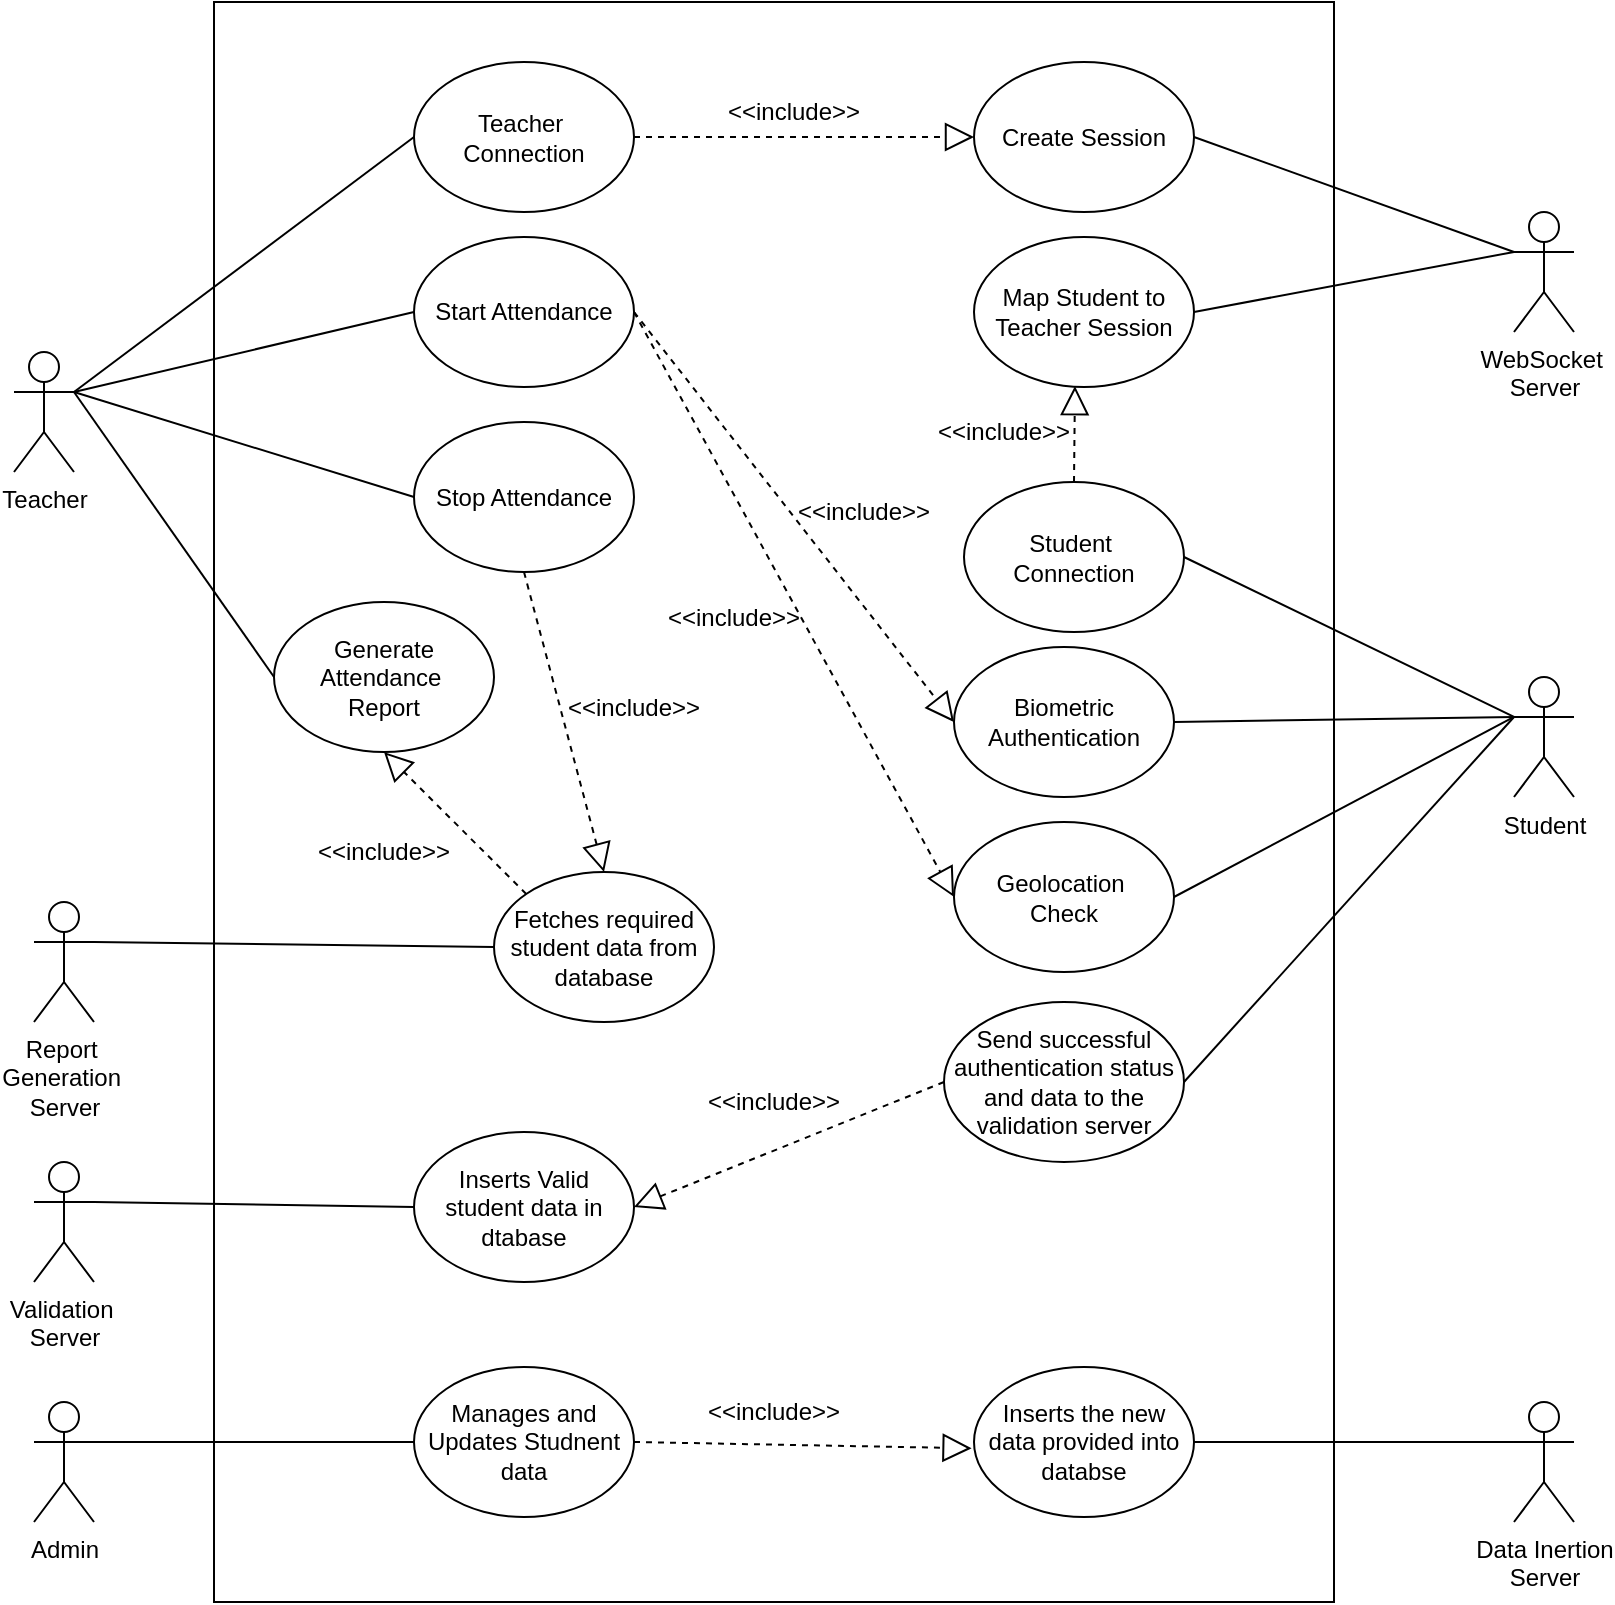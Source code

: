 <mxfile version="24.7.8">
  <diagram name="Page-1" id="vR_EJsEUsXFRfIs9Qibx">
    <mxGraphModel dx="955" dy="572" grid="1" gridSize="10" guides="1" tooltips="1" connect="1" arrows="1" fold="1" page="1" pageScale="1" pageWidth="850" pageHeight="1100" math="0" shadow="0">
      <root>
        <mxCell id="0" />
        <mxCell id="1" parent="0" />
        <mxCell id="_sD9L1d-fXAz2cn8ZB5m-3" value="" style="rounded=0;whiteSpace=wrap;html=1;" vertex="1" parent="1">
          <mxGeometry x="130" y="70" width="560" height="800" as="geometry" />
        </mxCell>
        <mxCell id="_sD9L1d-fXAz2cn8ZB5m-4" value="Teacher" style="shape=umlActor;verticalLabelPosition=bottom;verticalAlign=top;html=1;outlineConnect=0;" vertex="1" parent="1">
          <mxGeometry x="30" y="245" width="30" height="60" as="geometry" />
        </mxCell>
        <mxCell id="_sD9L1d-fXAz2cn8ZB5m-5" value="Student" style="shape=umlActor;verticalLabelPosition=bottom;verticalAlign=top;html=1;outlineConnect=0;" vertex="1" parent="1">
          <mxGeometry x="780" y="407.5" width="30" height="60" as="geometry" />
        </mxCell>
        <mxCell id="_sD9L1d-fXAz2cn8ZB5m-6" value="Report&amp;nbsp;&lt;div&gt;Generation&amp;nbsp;&lt;div&gt;Server&lt;/div&gt;&lt;/div&gt;" style="shape=umlActor;verticalLabelPosition=bottom;verticalAlign=top;html=1;outlineConnect=0;" vertex="1" parent="1">
          <mxGeometry x="40" y="520" width="30" height="60" as="geometry" />
        </mxCell>
        <mxCell id="_sD9L1d-fXAz2cn8ZB5m-7" value="Validation&amp;nbsp;&lt;div&gt;Server&lt;/div&gt;" style="shape=umlActor;verticalLabelPosition=bottom;verticalAlign=top;html=1;outlineConnect=0;" vertex="1" parent="1">
          <mxGeometry x="40" y="650" width="30" height="60" as="geometry" />
        </mxCell>
        <mxCell id="_sD9L1d-fXAz2cn8ZB5m-8" value="WebSocket&amp;nbsp;&lt;div&gt;Server&lt;/div&gt;" style="shape=umlActor;verticalLabelPosition=bottom;verticalAlign=top;html=1;outlineConnect=0;" vertex="1" parent="1">
          <mxGeometry x="780" y="175" width="30" height="60" as="geometry" />
        </mxCell>
        <mxCell id="_sD9L1d-fXAz2cn8ZB5m-11" value="Data Inertion&lt;div&gt;Server&lt;/div&gt;" style="shape=umlActor;verticalLabelPosition=bottom;verticalAlign=top;html=1;outlineConnect=0;" vertex="1" parent="1">
          <mxGeometry x="780" y="770" width="30" height="60" as="geometry" />
        </mxCell>
        <mxCell id="_sD9L1d-fXAz2cn8ZB5m-14" value="Teacher&amp;nbsp;&lt;div&gt;Connection&lt;/div&gt;" style="ellipse;whiteSpace=wrap;html=1;" vertex="1" parent="1">
          <mxGeometry x="230" y="100" width="110" height="75" as="geometry" />
        </mxCell>
        <mxCell id="_sD9L1d-fXAz2cn8ZB5m-15" value="Generate Attendance&amp;nbsp;&lt;div&gt;Report&lt;/div&gt;" style="ellipse;whiteSpace=wrap;html=1;" vertex="1" parent="1">
          <mxGeometry x="160" y="370" width="110" height="75" as="geometry" />
        </mxCell>
        <mxCell id="_sD9L1d-fXAz2cn8ZB5m-16" value="Create Session" style="ellipse;whiteSpace=wrap;html=1;" vertex="1" parent="1">
          <mxGeometry x="510" y="100" width="110" height="75" as="geometry" />
        </mxCell>
        <mxCell id="_sD9L1d-fXAz2cn8ZB5m-17" value="Start Attendance" style="ellipse;whiteSpace=wrap;html=1;" vertex="1" parent="1">
          <mxGeometry x="230" y="187.5" width="110" height="75" as="geometry" />
        </mxCell>
        <mxCell id="_sD9L1d-fXAz2cn8ZB5m-18" value="Stop Attendance" style="ellipse;whiteSpace=wrap;html=1;" vertex="1" parent="1">
          <mxGeometry x="230" y="280" width="110" height="75" as="geometry" />
        </mxCell>
        <mxCell id="_sD9L1d-fXAz2cn8ZB5m-22" value="Geolocation&amp;nbsp;&lt;div&gt;Check&lt;/div&gt;" style="ellipse;whiteSpace=wrap;html=1;" vertex="1" parent="1">
          <mxGeometry x="500" y="480" width="110" height="75" as="geometry" />
        </mxCell>
        <mxCell id="_sD9L1d-fXAz2cn8ZB5m-23" value="Biometric Authentication" style="ellipse;whiteSpace=wrap;html=1;" vertex="1" parent="1">
          <mxGeometry x="500" y="392.5" width="110" height="75" as="geometry" />
        </mxCell>
        <mxCell id="_sD9L1d-fXAz2cn8ZB5m-24" value="Student&amp;nbsp;&lt;div&gt;Connection&lt;/div&gt;" style="ellipse;whiteSpace=wrap;html=1;" vertex="1" parent="1">
          <mxGeometry x="505" y="310" width="110" height="75" as="geometry" />
        </mxCell>
        <mxCell id="_sD9L1d-fXAz2cn8ZB5m-25" value="Map Student to Teacher Session" style="ellipse;whiteSpace=wrap;html=1;" vertex="1" parent="1">
          <mxGeometry x="510" y="187.5" width="110" height="75" as="geometry" />
        </mxCell>
        <mxCell id="_sD9L1d-fXAz2cn8ZB5m-26" value="Fetches required student data from&lt;div&gt;database&lt;/div&gt;" style="ellipse;whiteSpace=wrap;html=1;" vertex="1" parent="1">
          <mxGeometry x="270" y="505" width="110" height="75" as="geometry" />
        </mxCell>
        <mxCell id="_sD9L1d-fXAz2cn8ZB5m-27" value="Inserts Valid&lt;div&gt;student data in dtabase&lt;/div&gt;" style="ellipse;whiteSpace=wrap;html=1;" vertex="1" parent="1">
          <mxGeometry x="230" y="635" width="110" height="75" as="geometry" />
        </mxCell>
        <mxCell id="_sD9L1d-fXAz2cn8ZB5m-28" value="Manages and Updates Studnent data" style="ellipse;whiteSpace=wrap;html=1;" vertex="1" parent="1">
          <mxGeometry x="230" y="752.5" width="110" height="75" as="geometry" />
        </mxCell>
        <mxCell id="_sD9L1d-fXAz2cn8ZB5m-34" value="" style="endArrow=none;html=1;rounded=0;exitX=1;exitY=0.333;exitDx=0;exitDy=0;exitPerimeter=0;entryX=0;entryY=0.5;entryDx=0;entryDy=0;" edge="1" parent="1" source="_sD9L1d-fXAz2cn8ZB5m-4" target="_sD9L1d-fXAz2cn8ZB5m-14">
          <mxGeometry width="50" height="50" relative="1" as="geometry">
            <mxPoint x="410" y="450" as="sourcePoint" />
            <mxPoint x="460" y="400" as="targetPoint" />
          </mxGeometry>
        </mxCell>
        <mxCell id="_sD9L1d-fXAz2cn8ZB5m-35" value="" style="endArrow=none;html=1;rounded=0;entryX=0;entryY=0.5;entryDx=0;entryDy=0;exitX=1;exitY=0.333;exitDx=0;exitDy=0;exitPerimeter=0;" edge="1" parent="1" source="_sD9L1d-fXAz2cn8ZB5m-4" target="_sD9L1d-fXAz2cn8ZB5m-17">
          <mxGeometry width="50" height="50" relative="1" as="geometry">
            <mxPoint x="110" y="400" as="sourcePoint" />
            <mxPoint x="460" y="400" as="targetPoint" />
          </mxGeometry>
        </mxCell>
        <mxCell id="_sD9L1d-fXAz2cn8ZB5m-36" value="" style="endArrow=none;html=1;rounded=0;exitX=1;exitY=0.333;exitDx=0;exitDy=0;exitPerimeter=0;entryX=0;entryY=0.5;entryDx=0;entryDy=0;" edge="1" parent="1" source="_sD9L1d-fXAz2cn8ZB5m-4" target="_sD9L1d-fXAz2cn8ZB5m-18">
          <mxGeometry width="50" height="50" relative="1" as="geometry">
            <mxPoint x="410" y="450" as="sourcePoint" />
            <mxPoint x="460" y="400" as="targetPoint" />
          </mxGeometry>
        </mxCell>
        <mxCell id="_sD9L1d-fXAz2cn8ZB5m-37" value="" style="endArrow=none;html=1;rounded=0;exitX=1;exitY=0.333;exitDx=0;exitDy=0;exitPerimeter=0;entryX=0;entryY=0.5;entryDx=0;entryDy=0;" edge="1" parent="1" source="_sD9L1d-fXAz2cn8ZB5m-4" target="_sD9L1d-fXAz2cn8ZB5m-15">
          <mxGeometry width="50" height="50" relative="1" as="geometry">
            <mxPoint x="410" y="450" as="sourcePoint" />
            <mxPoint x="460" y="400" as="targetPoint" />
          </mxGeometry>
        </mxCell>
        <mxCell id="_sD9L1d-fXAz2cn8ZB5m-41" value="" style="endArrow=none;html=1;rounded=0;entryX=0;entryY=0.333;entryDx=0;entryDy=0;entryPerimeter=0;exitX=1;exitY=0.5;exitDx=0;exitDy=0;" edge="1" parent="1" source="_sD9L1d-fXAz2cn8ZB5m-16" target="_sD9L1d-fXAz2cn8ZB5m-8">
          <mxGeometry width="50" height="50" relative="1" as="geometry">
            <mxPoint x="500" y="460" as="sourcePoint" />
            <mxPoint x="550" y="410" as="targetPoint" />
          </mxGeometry>
        </mxCell>
        <mxCell id="_sD9L1d-fXAz2cn8ZB5m-46" value="&amp;lt;&amp;lt;include&amp;gt;&amp;gt;" style="text;html=1;align=center;verticalAlign=middle;whiteSpace=wrap;rounded=0;" vertex="1" parent="1">
          <mxGeometry x="390" y="110" width="60" height="30" as="geometry" />
        </mxCell>
        <mxCell id="_sD9L1d-fXAz2cn8ZB5m-47" value="" style="endArrow=block;dashed=1;endFill=0;endSize=12;html=1;rounded=0;exitX=0.5;exitY=0;exitDx=0;exitDy=0;entryX=0.459;entryY=0.994;entryDx=0;entryDy=0;entryPerimeter=0;" edge="1" parent="1" source="_sD9L1d-fXAz2cn8ZB5m-24" target="_sD9L1d-fXAz2cn8ZB5m-25">
          <mxGeometry width="160" relative="1" as="geometry">
            <mxPoint x="420" y="470" as="sourcePoint" />
            <mxPoint x="580" y="470" as="targetPoint" />
          </mxGeometry>
        </mxCell>
        <mxCell id="_sD9L1d-fXAz2cn8ZB5m-48" value="" style="endArrow=block;dashed=1;endFill=0;endSize=12;html=1;rounded=0;exitX=1;exitY=0.5;exitDx=0;exitDy=0;entryX=0;entryY=0.5;entryDx=0;entryDy=0;" edge="1" parent="1" source="_sD9L1d-fXAz2cn8ZB5m-17" target="_sD9L1d-fXAz2cn8ZB5m-23">
          <mxGeometry width="160" relative="1" as="geometry">
            <mxPoint x="500" y="390" as="sourcePoint" />
            <mxPoint x="400" y="390" as="targetPoint" />
          </mxGeometry>
        </mxCell>
        <mxCell id="_sD9L1d-fXAz2cn8ZB5m-49" value="" style="endArrow=block;dashed=1;endFill=0;endSize=12;html=1;rounded=0;exitX=1;exitY=0.5;exitDx=0;exitDy=0;entryX=0;entryY=0.5;entryDx=0;entryDy=0;" edge="1" parent="1" source="_sD9L1d-fXAz2cn8ZB5m-17" target="_sD9L1d-fXAz2cn8ZB5m-22">
          <mxGeometry width="160" relative="1" as="geometry">
            <mxPoint x="620" y="308" as="sourcePoint" />
            <mxPoint x="520" y="308" as="targetPoint" />
          </mxGeometry>
        </mxCell>
        <mxCell id="_sD9L1d-fXAz2cn8ZB5m-50" value="&amp;lt;&amp;lt;include&amp;gt;&amp;gt;" style="text;html=1;align=center;verticalAlign=middle;whiteSpace=wrap;rounded=0;" vertex="1" parent="1">
          <mxGeometry x="425" y="310" width="60" height="30" as="geometry" />
        </mxCell>
        <mxCell id="_sD9L1d-fXAz2cn8ZB5m-51" value="&amp;lt;&amp;lt;include&amp;gt;&amp;gt;" style="text;html=1;align=center;verticalAlign=middle;whiteSpace=wrap;rounded=0;" vertex="1" parent="1">
          <mxGeometry x="360" y="362.5" width="60" height="30" as="geometry" />
        </mxCell>
        <mxCell id="_sD9L1d-fXAz2cn8ZB5m-52" value="" style="endArrow=none;html=1;rounded=0;entryX=0;entryY=0.333;entryDx=0;entryDy=0;entryPerimeter=0;exitX=1;exitY=0.5;exitDx=0;exitDy=0;" edge="1" parent="1" source="_sD9L1d-fXAz2cn8ZB5m-24" target="_sD9L1d-fXAz2cn8ZB5m-5">
          <mxGeometry width="50" height="50" relative="1" as="geometry">
            <mxPoint x="400" y="460" as="sourcePoint" />
            <mxPoint x="450" y="410" as="targetPoint" />
          </mxGeometry>
        </mxCell>
        <mxCell id="_sD9L1d-fXAz2cn8ZB5m-53" value="" style="endArrow=none;html=1;rounded=0;exitX=1;exitY=0.5;exitDx=0;exitDy=0;entryX=0;entryY=0.333;entryDx=0;entryDy=0;entryPerimeter=0;" edge="1" parent="1" source="_sD9L1d-fXAz2cn8ZB5m-23" target="_sD9L1d-fXAz2cn8ZB5m-5">
          <mxGeometry width="50" height="50" relative="1" as="geometry">
            <mxPoint x="620" y="368" as="sourcePoint" />
            <mxPoint x="820" y="450" as="targetPoint" />
          </mxGeometry>
        </mxCell>
        <mxCell id="_sD9L1d-fXAz2cn8ZB5m-54" value="" style="endArrow=none;html=1;rounded=0;entryX=0;entryY=0.333;entryDx=0;entryDy=0;entryPerimeter=0;exitX=1;exitY=0.5;exitDx=0;exitDy=0;" edge="1" parent="1" source="_sD9L1d-fXAz2cn8ZB5m-22" target="_sD9L1d-fXAz2cn8ZB5m-5">
          <mxGeometry width="50" height="50" relative="1" as="geometry">
            <mxPoint x="630" y="378" as="sourcePoint" />
            <mxPoint x="850" y="448" as="targetPoint" />
          </mxGeometry>
        </mxCell>
        <mxCell id="_sD9L1d-fXAz2cn8ZB5m-56" value="" style="endArrow=none;html=1;rounded=0;exitX=1;exitY=0.333;exitDx=0;exitDy=0;exitPerimeter=0;entryX=0;entryY=0.5;entryDx=0;entryDy=0;" edge="1" parent="1" source="_sD9L1d-fXAz2cn8ZB5m-7" target="_sD9L1d-fXAz2cn8ZB5m-27">
          <mxGeometry width="50" height="50" relative="1" as="geometry">
            <mxPoint x="450" y="600" as="sourcePoint" />
            <mxPoint x="500" y="550" as="targetPoint" />
          </mxGeometry>
        </mxCell>
        <mxCell id="_sD9L1d-fXAz2cn8ZB5m-60" value="" style="endArrow=none;html=1;rounded=0;exitX=0;exitY=0.5;exitDx=0;exitDy=0;entryX=1;entryY=0.333;entryDx=0;entryDy=0;entryPerimeter=0;" edge="1" parent="1" source="_sD9L1d-fXAz2cn8ZB5m-26" target="_sD9L1d-fXAz2cn8ZB5m-6">
          <mxGeometry width="50" height="50" relative="1" as="geometry">
            <mxPoint x="620" y="646" as="sourcePoint" />
            <mxPoint x="750" y="649" as="targetPoint" />
          </mxGeometry>
        </mxCell>
        <mxCell id="_sD9L1d-fXAz2cn8ZB5m-63" value="" style="endArrow=block;dashed=1;endFill=0;endSize=12;html=1;rounded=0;exitX=0;exitY=0;exitDx=0;exitDy=0;entryX=0.5;entryY=1;entryDx=0;entryDy=0;" edge="1" parent="1" source="_sD9L1d-fXAz2cn8ZB5m-26" target="_sD9L1d-fXAz2cn8ZB5m-15">
          <mxGeometry width="160" relative="1" as="geometry">
            <mxPoint x="370" y="353" as="sourcePoint" />
            <mxPoint x="510" y="548" as="targetPoint" />
          </mxGeometry>
        </mxCell>
        <mxCell id="_sD9L1d-fXAz2cn8ZB5m-64" value="&amp;lt;&amp;lt;include&amp;gt;&amp;gt;" style="text;html=1;align=center;verticalAlign=middle;whiteSpace=wrap;rounded=0;" vertex="1" parent="1">
          <mxGeometry x="185" y="480" width="60" height="30" as="geometry" />
        </mxCell>
        <mxCell id="_sD9L1d-fXAz2cn8ZB5m-66" value="Admin" style="shape=umlActor;verticalLabelPosition=bottom;verticalAlign=top;html=1;outlineConnect=0;" vertex="1" parent="1">
          <mxGeometry x="40" y="770" width="30" height="60" as="geometry" />
        </mxCell>
        <mxCell id="_sD9L1d-fXAz2cn8ZB5m-69" value="Inserts the new data provided into&lt;div&gt;databse&lt;/div&gt;" style="ellipse;whiteSpace=wrap;html=1;" vertex="1" parent="1">
          <mxGeometry x="510" y="752.5" width="110" height="75" as="geometry" />
        </mxCell>
        <mxCell id="_sD9L1d-fXAz2cn8ZB5m-70" value="" style="endArrow=block;dashed=1;endFill=0;endSize=12;html=1;rounded=0;exitX=1;exitY=0.5;exitDx=0;exitDy=0;entryX=-0.011;entryY=0.542;entryDx=0;entryDy=0;entryPerimeter=0;" edge="1" parent="1" source="_sD9L1d-fXAz2cn8ZB5m-28" target="_sD9L1d-fXAz2cn8ZB5m-69">
          <mxGeometry width="160" relative="1" as="geometry">
            <mxPoint x="610" y="298" as="sourcePoint" />
            <mxPoint x="510" y="298" as="targetPoint" />
          </mxGeometry>
        </mxCell>
        <mxCell id="_sD9L1d-fXAz2cn8ZB5m-71" value="" style="endArrow=none;html=1;rounded=0;exitX=1;exitY=0.333;exitDx=0;exitDy=0;exitPerimeter=0;entryX=0;entryY=0.5;entryDx=0;entryDy=0;" edge="1" parent="1" source="_sD9L1d-fXAz2cn8ZB5m-66" target="_sD9L1d-fXAz2cn8ZB5m-28">
          <mxGeometry width="50" height="50" relative="1" as="geometry">
            <mxPoint x="310" y="800" as="sourcePoint" />
            <mxPoint x="360" y="750" as="targetPoint" />
          </mxGeometry>
        </mxCell>
        <mxCell id="_sD9L1d-fXAz2cn8ZB5m-72" value="" style="endArrow=none;html=1;rounded=0;entryX=0;entryY=0.333;entryDx=0;entryDy=0;entryPerimeter=0;exitX=1;exitY=0.5;exitDx=0;exitDy=0;" edge="1" parent="1" source="_sD9L1d-fXAz2cn8ZB5m-69" target="_sD9L1d-fXAz2cn8ZB5m-11">
          <mxGeometry width="50" height="50" relative="1" as="geometry">
            <mxPoint x="520" y="800" as="sourcePoint" />
            <mxPoint x="570" y="750" as="targetPoint" />
          </mxGeometry>
        </mxCell>
        <mxCell id="_sD9L1d-fXAz2cn8ZB5m-74" value="" style="endArrow=block;dashed=1;endFill=0;endSize=12;html=1;rounded=0;exitX=1;exitY=0.5;exitDx=0;exitDy=0;entryX=0;entryY=0.5;entryDx=0;entryDy=0;" edge="1" parent="1" source="_sD9L1d-fXAz2cn8ZB5m-14" target="_sD9L1d-fXAz2cn8ZB5m-16">
          <mxGeometry width="160" relative="1" as="geometry">
            <mxPoint x="360" y="343" as="sourcePoint" />
            <mxPoint x="510" y="455" as="targetPoint" />
          </mxGeometry>
        </mxCell>
        <mxCell id="_sD9L1d-fXAz2cn8ZB5m-75" value="&amp;lt;&amp;lt;include&amp;gt;&amp;gt;" style="text;html=1;align=center;verticalAlign=middle;whiteSpace=wrap;rounded=0;" vertex="1" parent="1">
          <mxGeometry x="495" y="270" width="60" height="30" as="geometry" />
        </mxCell>
        <mxCell id="_sD9L1d-fXAz2cn8ZB5m-76" value="" style="endArrow=none;html=1;rounded=0;exitX=1;exitY=0.5;exitDx=0;exitDy=0;entryX=0;entryY=0.333;entryDx=0;entryDy=0;entryPerimeter=0;" edge="1" parent="1" source="_sD9L1d-fXAz2cn8ZB5m-25" target="_sD9L1d-fXAz2cn8ZB5m-8">
          <mxGeometry width="50" height="50" relative="1" as="geometry">
            <mxPoint x="660" y="148" as="sourcePoint" />
            <mxPoint x="790" y="200" as="targetPoint" />
          </mxGeometry>
        </mxCell>
        <mxCell id="_sD9L1d-fXAz2cn8ZB5m-81" value="Send successful authentication status and data to the validation server" style="ellipse;whiteSpace=wrap;html=1;" vertex="1" parent="1">
          <mxGeometry x="495" y="570" width="120" height="80" as="geometry" />
        </mxCell>
        <mxCell id="_sD9L1d-fXAz2cn8ZB5m-82" value="" style="endArrow=none;html=1;rounded=0;exitX=1;exitY=0.5;exitDx=0;exitDy=0;entryX=0;entryY=0.333;entryDx=0;entryDy=0;entryPerimeter=0;" edge="1" parent="1" source="_sD9L1d-fXAz2cn8ZB5m-81" target="_sD9L1d-fXAz2cn8ZB5m-5">
          <mxGeometry width="50" height="50" relative="1" as="geometry">
            <mxPoint x="460" y="550" as="sourcePoint" />
            <mxPoint x="820" y="430" as="targetPoint" />
          </mxGeometry>
        </mxCell>
        <mxCell id="_sD9L1d-fXAz2cn8ZB5m-83" value="" style="endArrow=block;dashed=1;endFill=0;endSize=12;html=1;rounded=0;exitX=0;exitY=0.5;exitDx=0;exitDy=0;entryX=1;entryY=0.5;entryDx=0;entryDy=0;" edge="1" parent="1" source="_sD9L1d-fXAz2cn8ZB5m-81" target="_sD9L1d-fXAz2cn8ZB5m-27">
          <mxGeometry width="160" relative="1" as="geometry">
            <mxPoint x="350" y="148" as="sourcePoint" />
            <mxPoint x="520" y="148" as="targetPoint" />
          </mxGeometry>
        </mxCell>
        <mxCell id="_sD9L1d-fXAz2cn8ZB5m-84" value="&amp;lt;&amp;lt;include&amp;gt;&amp;gt;" style="text;html=1;align=center;verticalAlign=middle;whiteSpace=wrap;rounded=0;" vertex="1" parent="1">
          <mxGeometry x="380" y="760" width="60" height="30" as="geometry" />
        </mxCell>
        <mxCell id="_sD9L1d-fXAz2cn8ZB5m-85" value="" style="endArrow=block;dashed=1;endFill=0;endSize=12;html=1;rounded=0;exitX=0.5;exitY=1;exitDx=0;exitDy=0;entryX=0.5;entryY=0;entryDx=0;entryDy=0;" edge="1" parent="1" source="_sD9L1d-fXAz2cn8ZB5m-18" target="_sD9L1d-fXAz2cn8ZB5m-26">
          <mxGeometry width="160" relative="1" as="geometry">
            <mxPoint x="296" y="526" as="sourcePoint" />
            <mxPoint x="215" y="465" as="targetPoint" />
          </mxGeometry>
        </mxCell>
        <mxCell id="_sD9L1d-fXAz2cn8ZB5m-86" value="&amp;lt;&amp;lt;include&amp;gt;&amp;gt;" style="text;html=1;align=center;verticalAlign=middle;whiteSpace=wrap;rounded=0;" vertex="1" parent="1">
          <mxGeometry x="310" y="407.5" width="60" height="30" as="geometry" />
        </mxCell>
        <mxCell id="_sD9L1d-fXAz2cn8ZB5m-87" value="&amp;lt;&amp;lt;include&amp;gt;&amp;gt;" style="text;html=1;align=center;verticalAlign=middle;whiteSpace=wrap;rounded=0;" vertex="1" parent="1">
          <mxGeometry x="380" y="605" width="60" height="30" as="geometry" />
        </mxCell>
      </root>
    </mxGraphModel>
  </diagram>
</mxfile>
